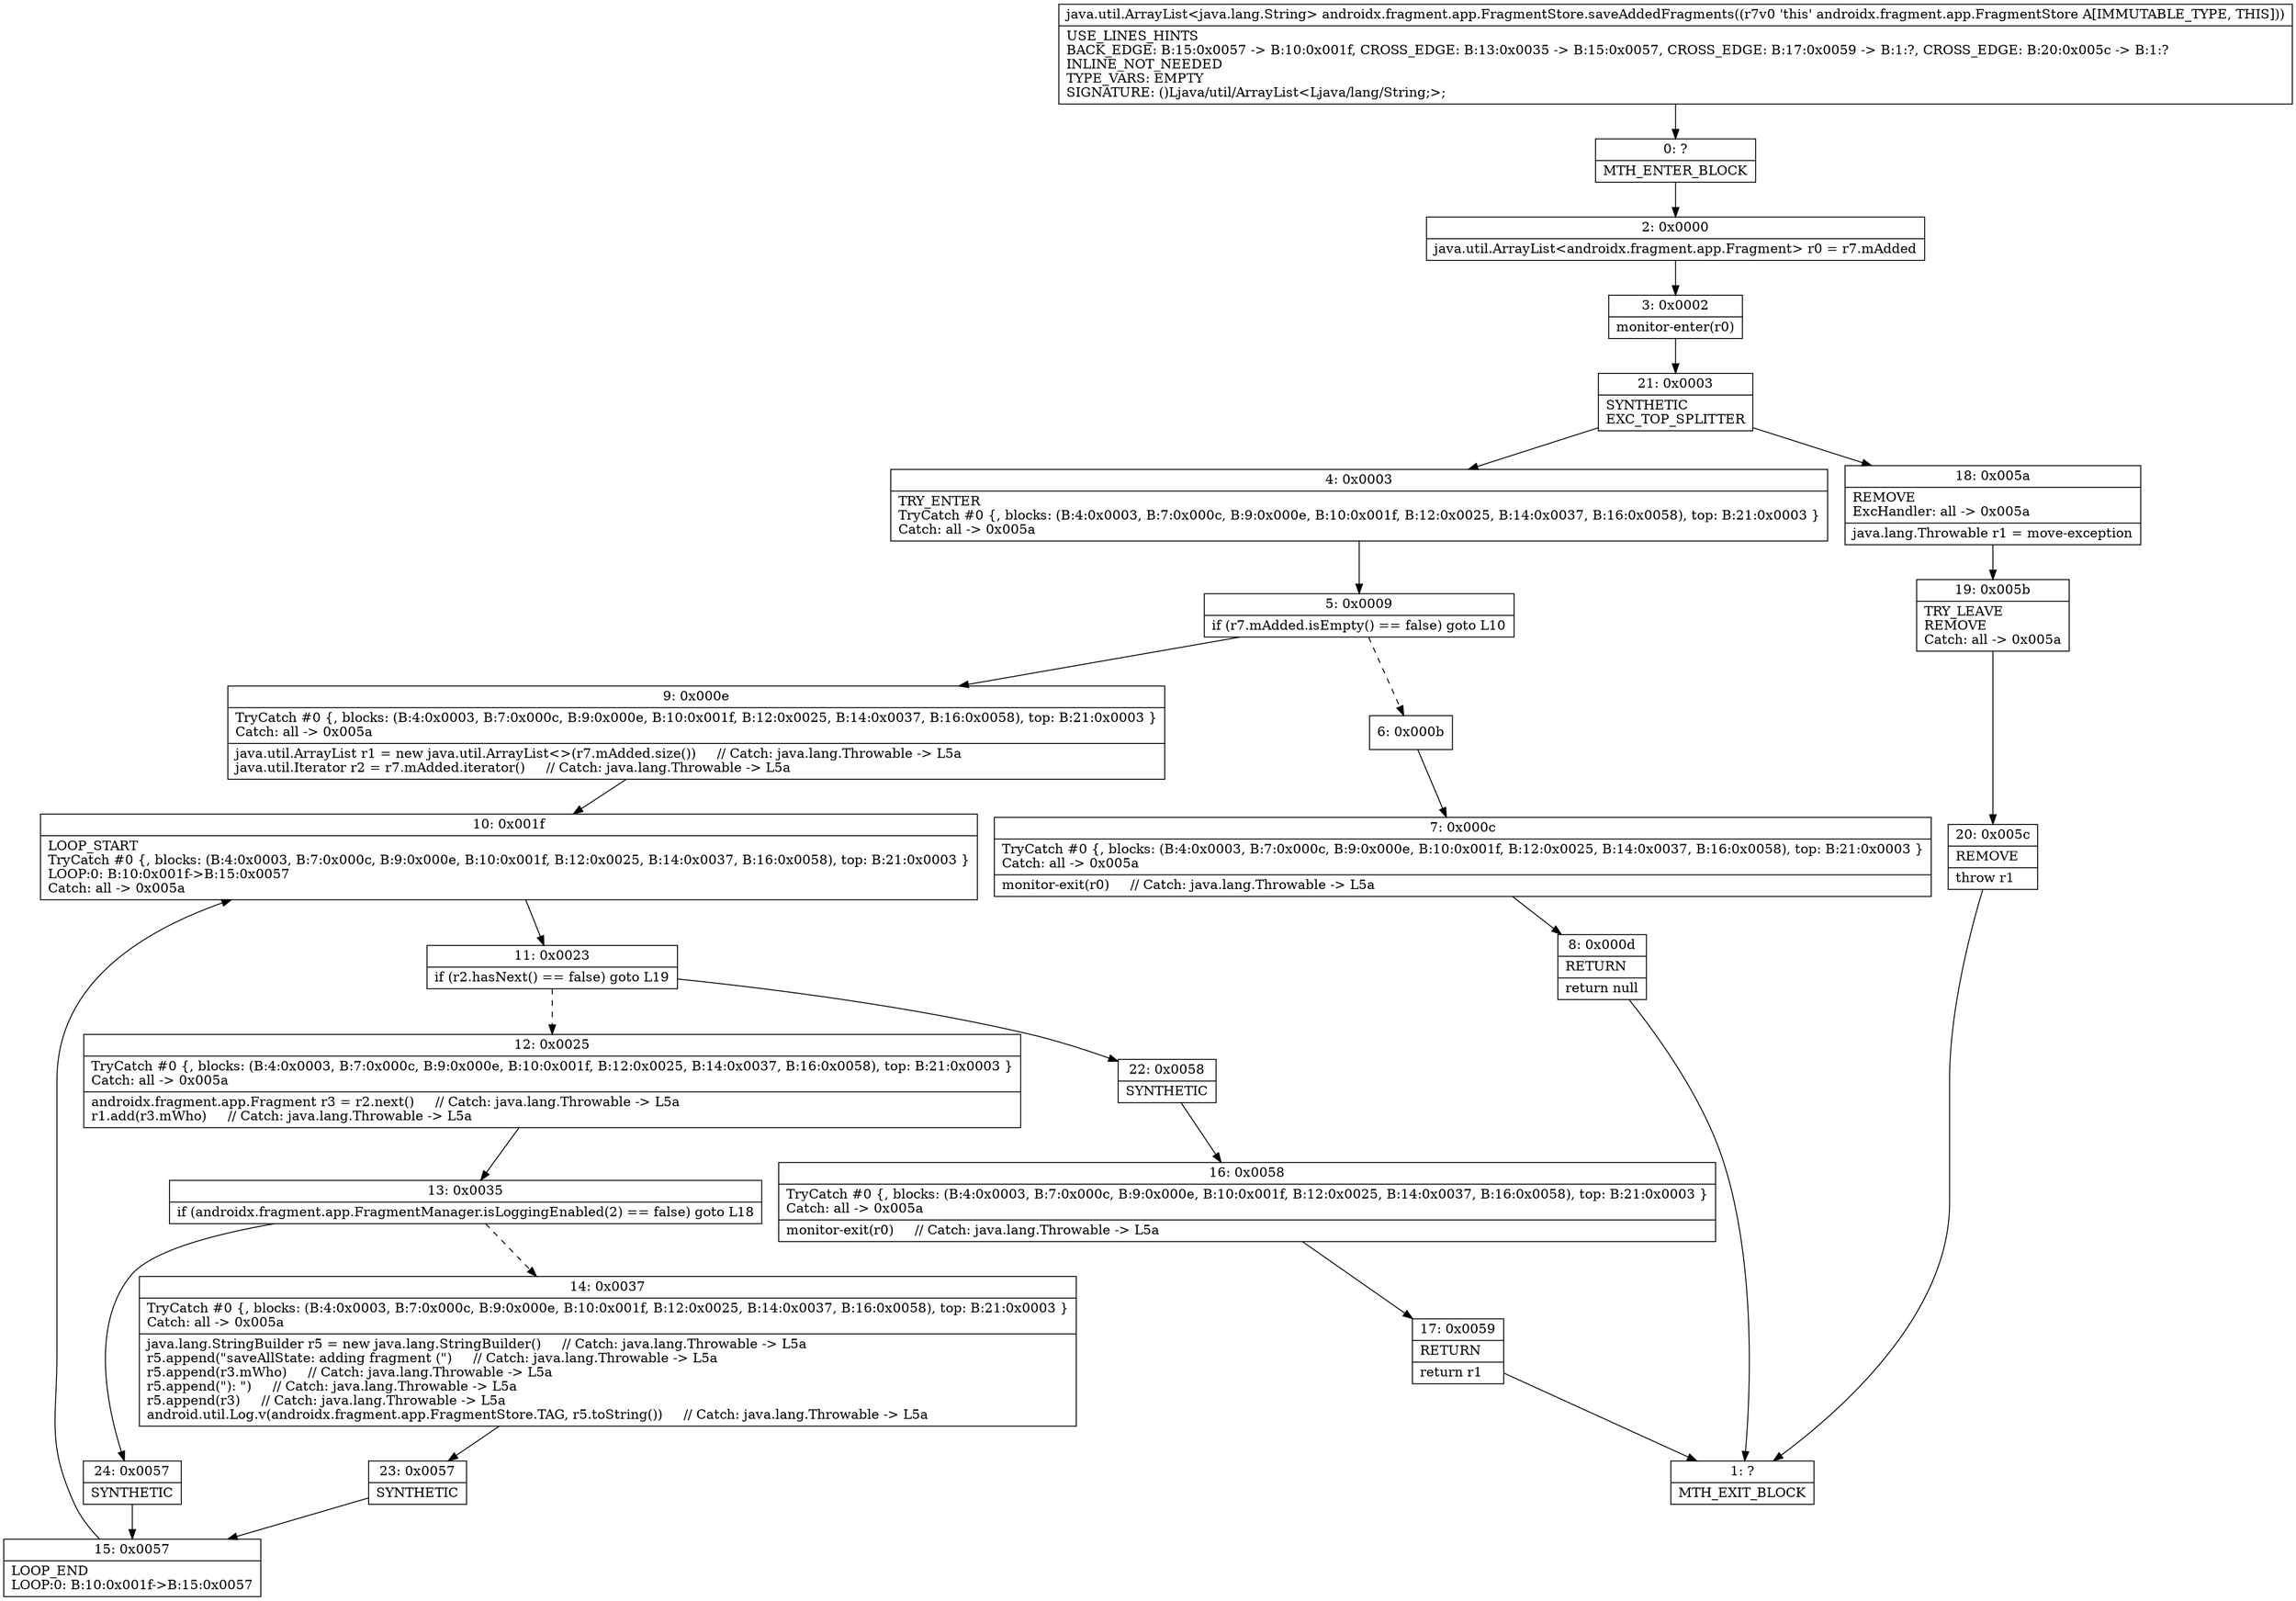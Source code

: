 digraph "CFG forandroidx.fragment.app.FragmentStore.saveAddedFragments()Ljava\/util\/ArrayList;" {
Node_0 [shape=record,label="{0\:\ ?|MTH_ENTER_BLOCK\l}"];
Node_2 [shape=record,label="{2\:\ 0x0000|java.util.ArrayList\<androidx.fragment.app.Fragment\> r0 = r7.mAdded\l}"];
Node_3 [shape=record,label="{3\:\ 0x0002|monitor\-enter(r0)\l}"];
Node_21 [shape=record,label="{21\:\ 0x0003|SYNTHETIC\lEXC_TOP_SPLITTER\l}"];
Node_4 [shape=record,label="{4\:\ 0x0003|TRY_ENTER\lTryCatch #0 \{, blocks: (B:4:0x0003, B:7:0x000c, B:9:0x000e, B:10:0x001f, B:12:0x0025, B:14:0x0037, B:16:0x0058), top: B:21:0x0003 \}\lCatch: all \-\> 0x005a\l}"];
Node_5 [shape=record,label="{5\:\ 0x0009|if (r7.mAdded.isEmpty() == false) goto L10\l}"];
Node_6 [shape=record,label="{6\:\ 0x000b}"];
Node_7 [shape=record,label="{7\:\ 0x000c|TryCatch #0 \{, blocks: (B:4:0x0003, B:7:0x000c, B:9:0x000e, B:10:0x001f, B:12:0x0025, B:14:0x0037, B:16:0x0058), top: B:21:0x0003 \}\lCatch: all \-\> 0x005a\l|monitor\-exit(r0)     \/\/ Catch: java.lang.Throwable \-\> L5a\l}"];
Node_8 [shape=record,label="{8\:\ 0x000d|RETURN\l|return null\l}"];
Node_1 [shape=record,label="{1\:\ ?|MTH_EXIT_BLOCK\l}"];
Node_9 [shape=record,label="{9\:\ 0x000e|TryCatch #0 \{, blocks: (B:4:0x0003, B:7:0x000c, B:9:0x000e, B:10:0x001f, B:12:0x0025, B:14:0x0037, B:16:0x0058), top: B:21:0x0003 \}\lCatch: all \-\> 0x005a\l|java.util.ArrayList r1 = new java.util.ArrayList\<\>(r7.mAdded.size())     \/\/ Catch: java.lang.Throwable \-\> L5a\ljava.util.Iterator r2 = r7.mAdded.iterator()     \/\/ Catch: java.lang.Throwable \-\> L5a\l}"];
Node_10 [shape=record,label="{10\:\ 0x001f|LOOP_START\lTryCatch #0 \{, blocks: (B:4:0x0003, B:7:0x000c, B:9:0x000e, B:10:0x001f, B:12:0x0025, B:14:0x0037, B:16:0x0058), top: B:21:0x0003 \}\lLOOP:0: B:10:0x001f\-\>B:15:0x0057\lCatch: all \-\> 0x005a\l}"];
Node_11 [shape=record,label="{11\:\ 0x0023|if (r2.hasNext() == false) goto L19\l}"];
Node_12 [shape=record,label="{12\:\ 0x0025|TryCatch #0 \{, blocks: (B:4:0x0003, B:7:0x000c, B:9:0x000e, B:10:0x001f, B:12:0x0025, B:14:0x0037, B:16:0x0058), top: B:21:0x0003 \}\lCatch: all \-\> 0x005a\l|androidx.fragment.app.Fragment r3 = r2.next()     \/\/ Catch: java.lang.Throwable \-\> L5a\lr1.add(r3.mWho)     \/\/ Catch: java.lang.Throwable \-\> L5a\l}"];
Node_13 [shape=record,label="{13\:\ 0x0035|if (androidx.fragment.app.FragmentManager.isLoggingEnabled(2) == false) goto L18\l}"];
Node_14 [shape=record,label="{14\:\ 0x0037|TryCatch #0 \{, blocks: (B:4:0x0003, B:7:0x000c, B:9:0x000e, B:10:0x001f, B:12:0x0025, B:14:0x0037, B:16:0x0058), top: B:21:0x0003 \}\lCatch: all \-\> 0x005a\l|java.lang.StringBuilder r5 = new java.lang.StringBuilder()     \/\/ Catch: java.lang.Throwable \-\> L5a\lr5.append(\"saveAllState: adding fragment (\")     \/\/ Catch: java.lang.Throwable \-\> L5a\lr5.append(r3.mWho)     \/\/ Catch: java.lang.Throwable \-\> L5a\lr5.append(\"): \")     \/\/ Catch: java.lang.Throwable \-\> L5a\lr5.append(r3)     \/\/ Catch: java.lang.Throwable \-\> L5a\landroid.util.Log.v(androidx.fragment.app.FragmentStore.TAG, r5.toString())     \/\/ Catch: java.lang.Throwable \-\> L5a\l}"];
Node_23 [shape=record,label="{23\:\ 0x0057|SYNTHETIC\l}"];
Node_15 [shape=record,label="{15\:\ 0x0057|LOOP_END\lLOOP:0: B:10:0x001f\-\>B:15:0x0057\l}"];
Node_24 [shape=record,label="{24\:\ 0x0057|SYNTHETIC\l}"];
Node_22 [shape=record,label="{22\:\ 0x0058|SYNTHETIC\l}"];
Node_16 [shape=record,label="{16\:\ 0x0058|TryCatch #0 \{, blocks: (B:4:0x0003, B:7:0x000c, B:9:0x000e, B:10:0x001f, B:12:0x0025, B:14:0x0037, B:16:0x0058), top: B:21:0x0003 \}\lCatch: all \-\> 0x005a\l|monitor\-exit(r0)     \/\/ Catch: java.lang.Throwable \-\> L5a\l}"];
Node_17 [shape=record,label="{17\:\ 0x0059|RETURN\l|return r1\l}"];
Node_18 [shape=record,label="{18\:\ 0x005a|REMOVE\lExcHandler: all \-\> 0x005a\l|java.lang.Throwable r1 = move\-exception\l}"];
Node_19 [shape=record,label="{19\:\ 0x005b|TRY_LEAVE\lREMOVE\lCatch: all \-\> 0x005a\l}"];
Node_20 [shape=record,label="{20\:\ 0x005c|REMOVE\l|throw r1\l}"];
MethodNode[shape=record,label="{java.util.ArrayList\<java.lang.String\> androidx.fragment.app.FragmentStore.saveAddedFragments((r7v0 'this' androidx.fragment.app.FragmentStore A[IMMUTABLE_TYPE, THIS]))  | USE_LINES_HINTS\lBACK_EDGE: B:15:0x0057 \-\> B:10:0x001f, CROSS_EDGE: B:13:0x0035 \-\> B:15:0x0057, CROSS_EDGE: B:17:0x0059 \-\> B:1:?, CROSS_EDGE: B:20:0x005c \-\> B:1:?\lINLINE_NOT_NEEDED\lTYPE_VARS: EMPTY\lSIGNATURE: ()Ljava\/util\/ArrayList\<Ljava\/lang\/String;\>;\l}"];
MethodNode -> Node_0;Node_0 -> Node_2;
Node_2 -> Node_3;
Node_3 -> Node_21;
Node_21 -> Node_4;
Node_21 -> Node_18;
Node_4 -> Node_5;
Node_5 -> Node_6[style=dashed];
Node_5 -> Node_9;
Node_6 -> Node_7;
Node_7 -> Node_8;
Node_8 -> Node_1;
Node_9 -> Node_10;
Node_10 -> Node_11;
Node_11 -> Node_12[style=dashed];
Node_11 -> Node_22;
Node_12 -> Node_13;
Node_13 -> Node_14[style=dashed];
Node_13 -> Node_24;
Node_14 -> Node_23;
Node_23 -> Node_15;
Node_15 -> Node_10;
Node_24 -> Node_15;
Node_22 -> Node_16;
Node_16 -> Node_17;
Node_17 -> Node_1;
Node_18 -> Node_19;
Node_19 -> Node_20;
Node_20 -> Node_1;
}

